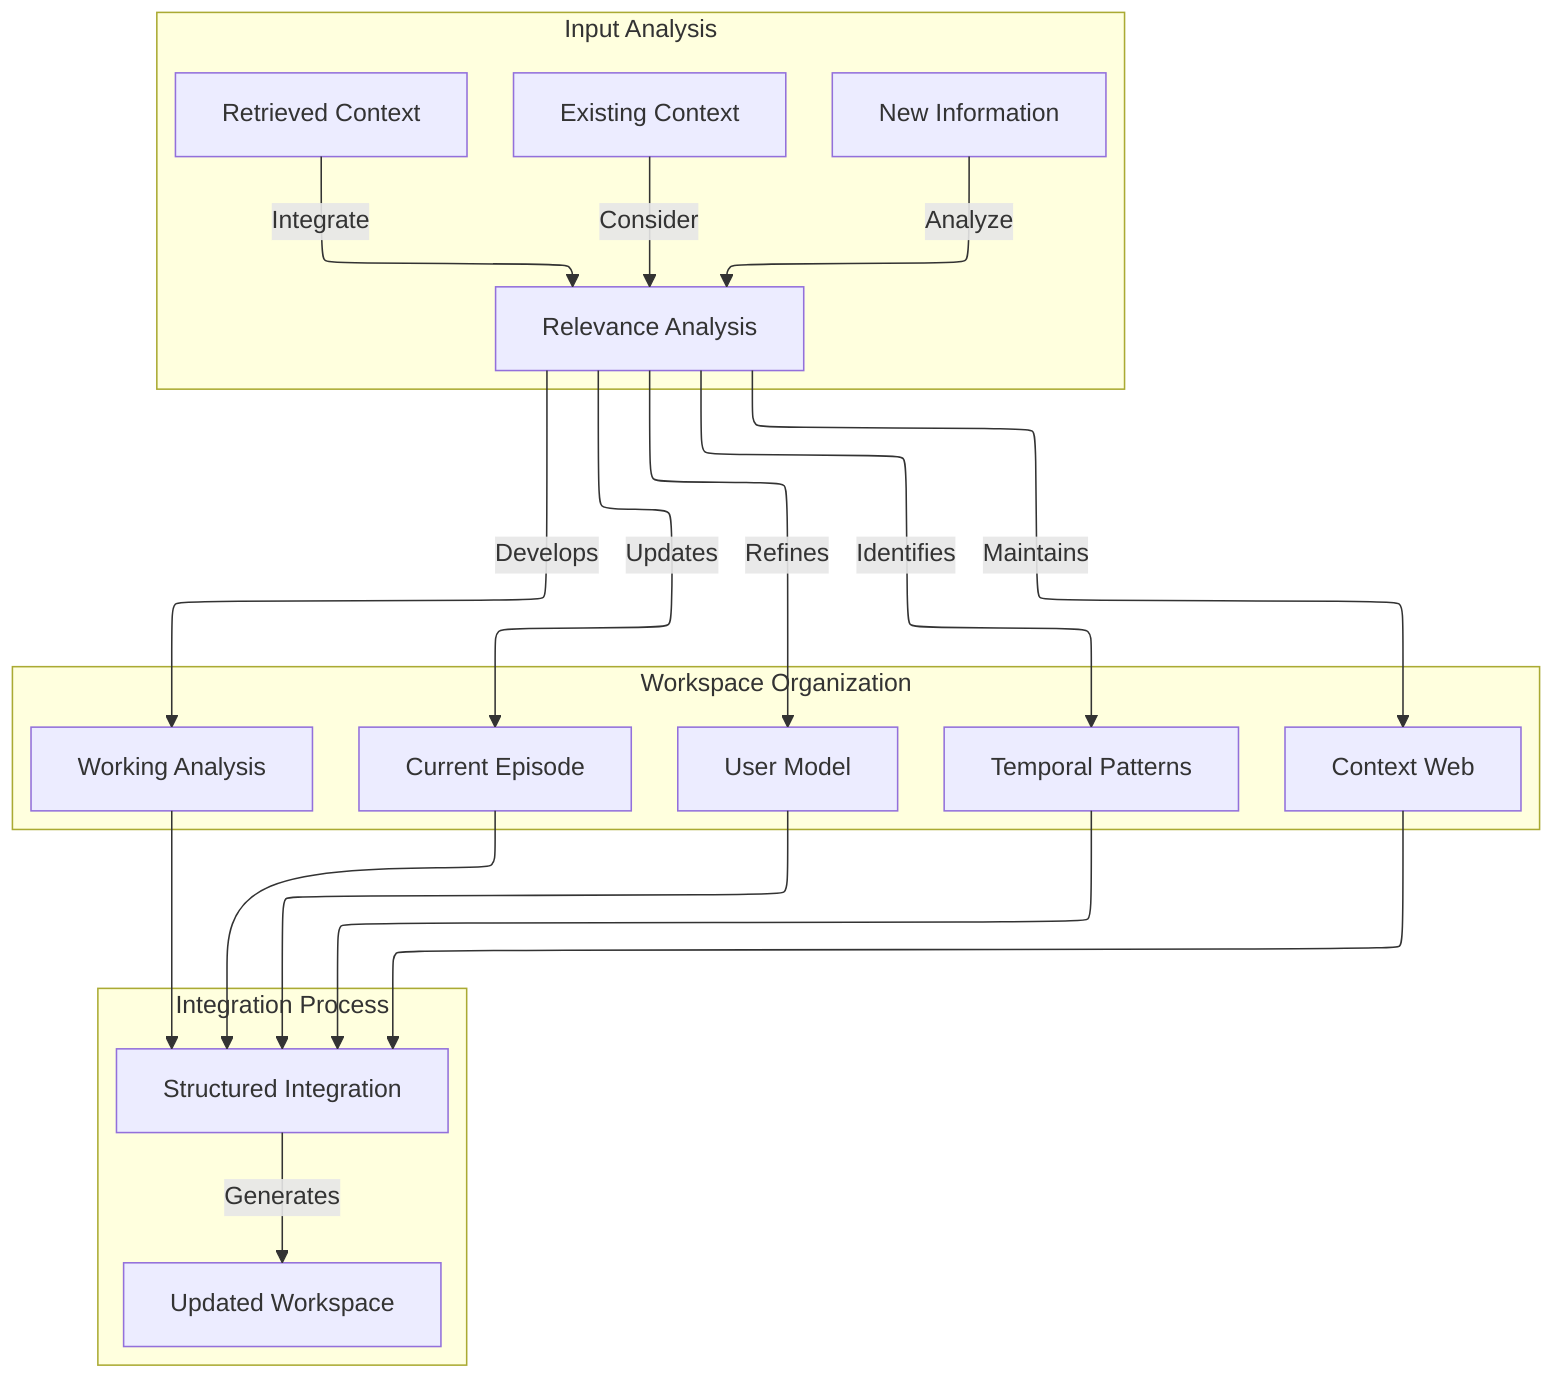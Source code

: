 ---
config:
  layout: elk
---
flowchart TD
 subgraph subGraph0["Input Analysis"]
        RA["Relevance Analysis"]
        NI["New Information"]
        EC["Existing Context"]
        RC["Retrieved Context"]
  end
 subgraph subGraph1["Workspace Organization"]
        CE["Current Episode"]
        UM["User Model"]
        TP["Temporal Patterns"]
        CW["Context Web"]
        WA["Working Analysis"]
  end
 subgraph subGraph2["Integration Process"]
        SI["Structured Integration"]
        UW["Updated Workspace"]
  end
    NI -- Analyze --> RA
    EC -- Consider --> RA
    RC -- Integrate --> RA
    RA -- Updates --> CE
    RA -- Refines --> UM
    RA -- Identifies --> TP
    RA -- Maintains --> CW
    RA -- Develops --> WA
    CE --> SI
    UM --> SI
    TP --> SI
    CW --> SI
    WA --> SI
    SI -- Generates --> UW